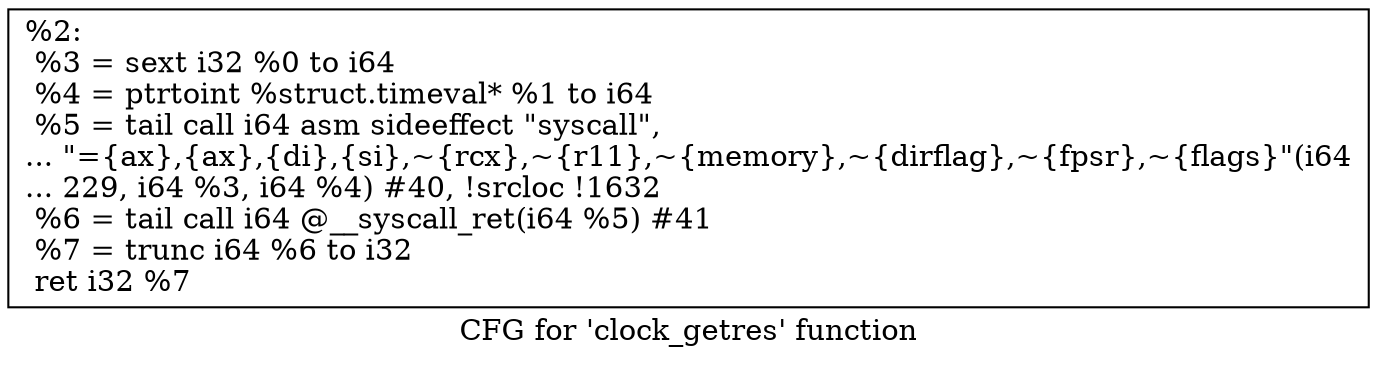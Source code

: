 digraph "CFG for 'clock_getres' function" {
	label="CFG for 'clock_getres' function";

	Node0x17fc950 [shape=record,label="{%2:\l  %3 = sext i32 %0 to i64\l  %4 = ptrtoint %struct.timeval* %1 to i64\l  %5 = tail call i64 asm sideeffect \"syscall\",\l... \"=\{ax\},\{ax\},\{di\},\{si\},~\{rcx\},~\{r11\},~\{memory\},~\{dirflag\},~\{fpsr\},~\{flags\}\"(i64\l... 229, i64 %3, i64 %4) #40, !srcloc !1632\l  %6 = tail call i64 @__syscall_ret(i64 %5) #41\l  %7 = trunc i64 %6 to i32\l  ret i32 %7\l}"];
}
